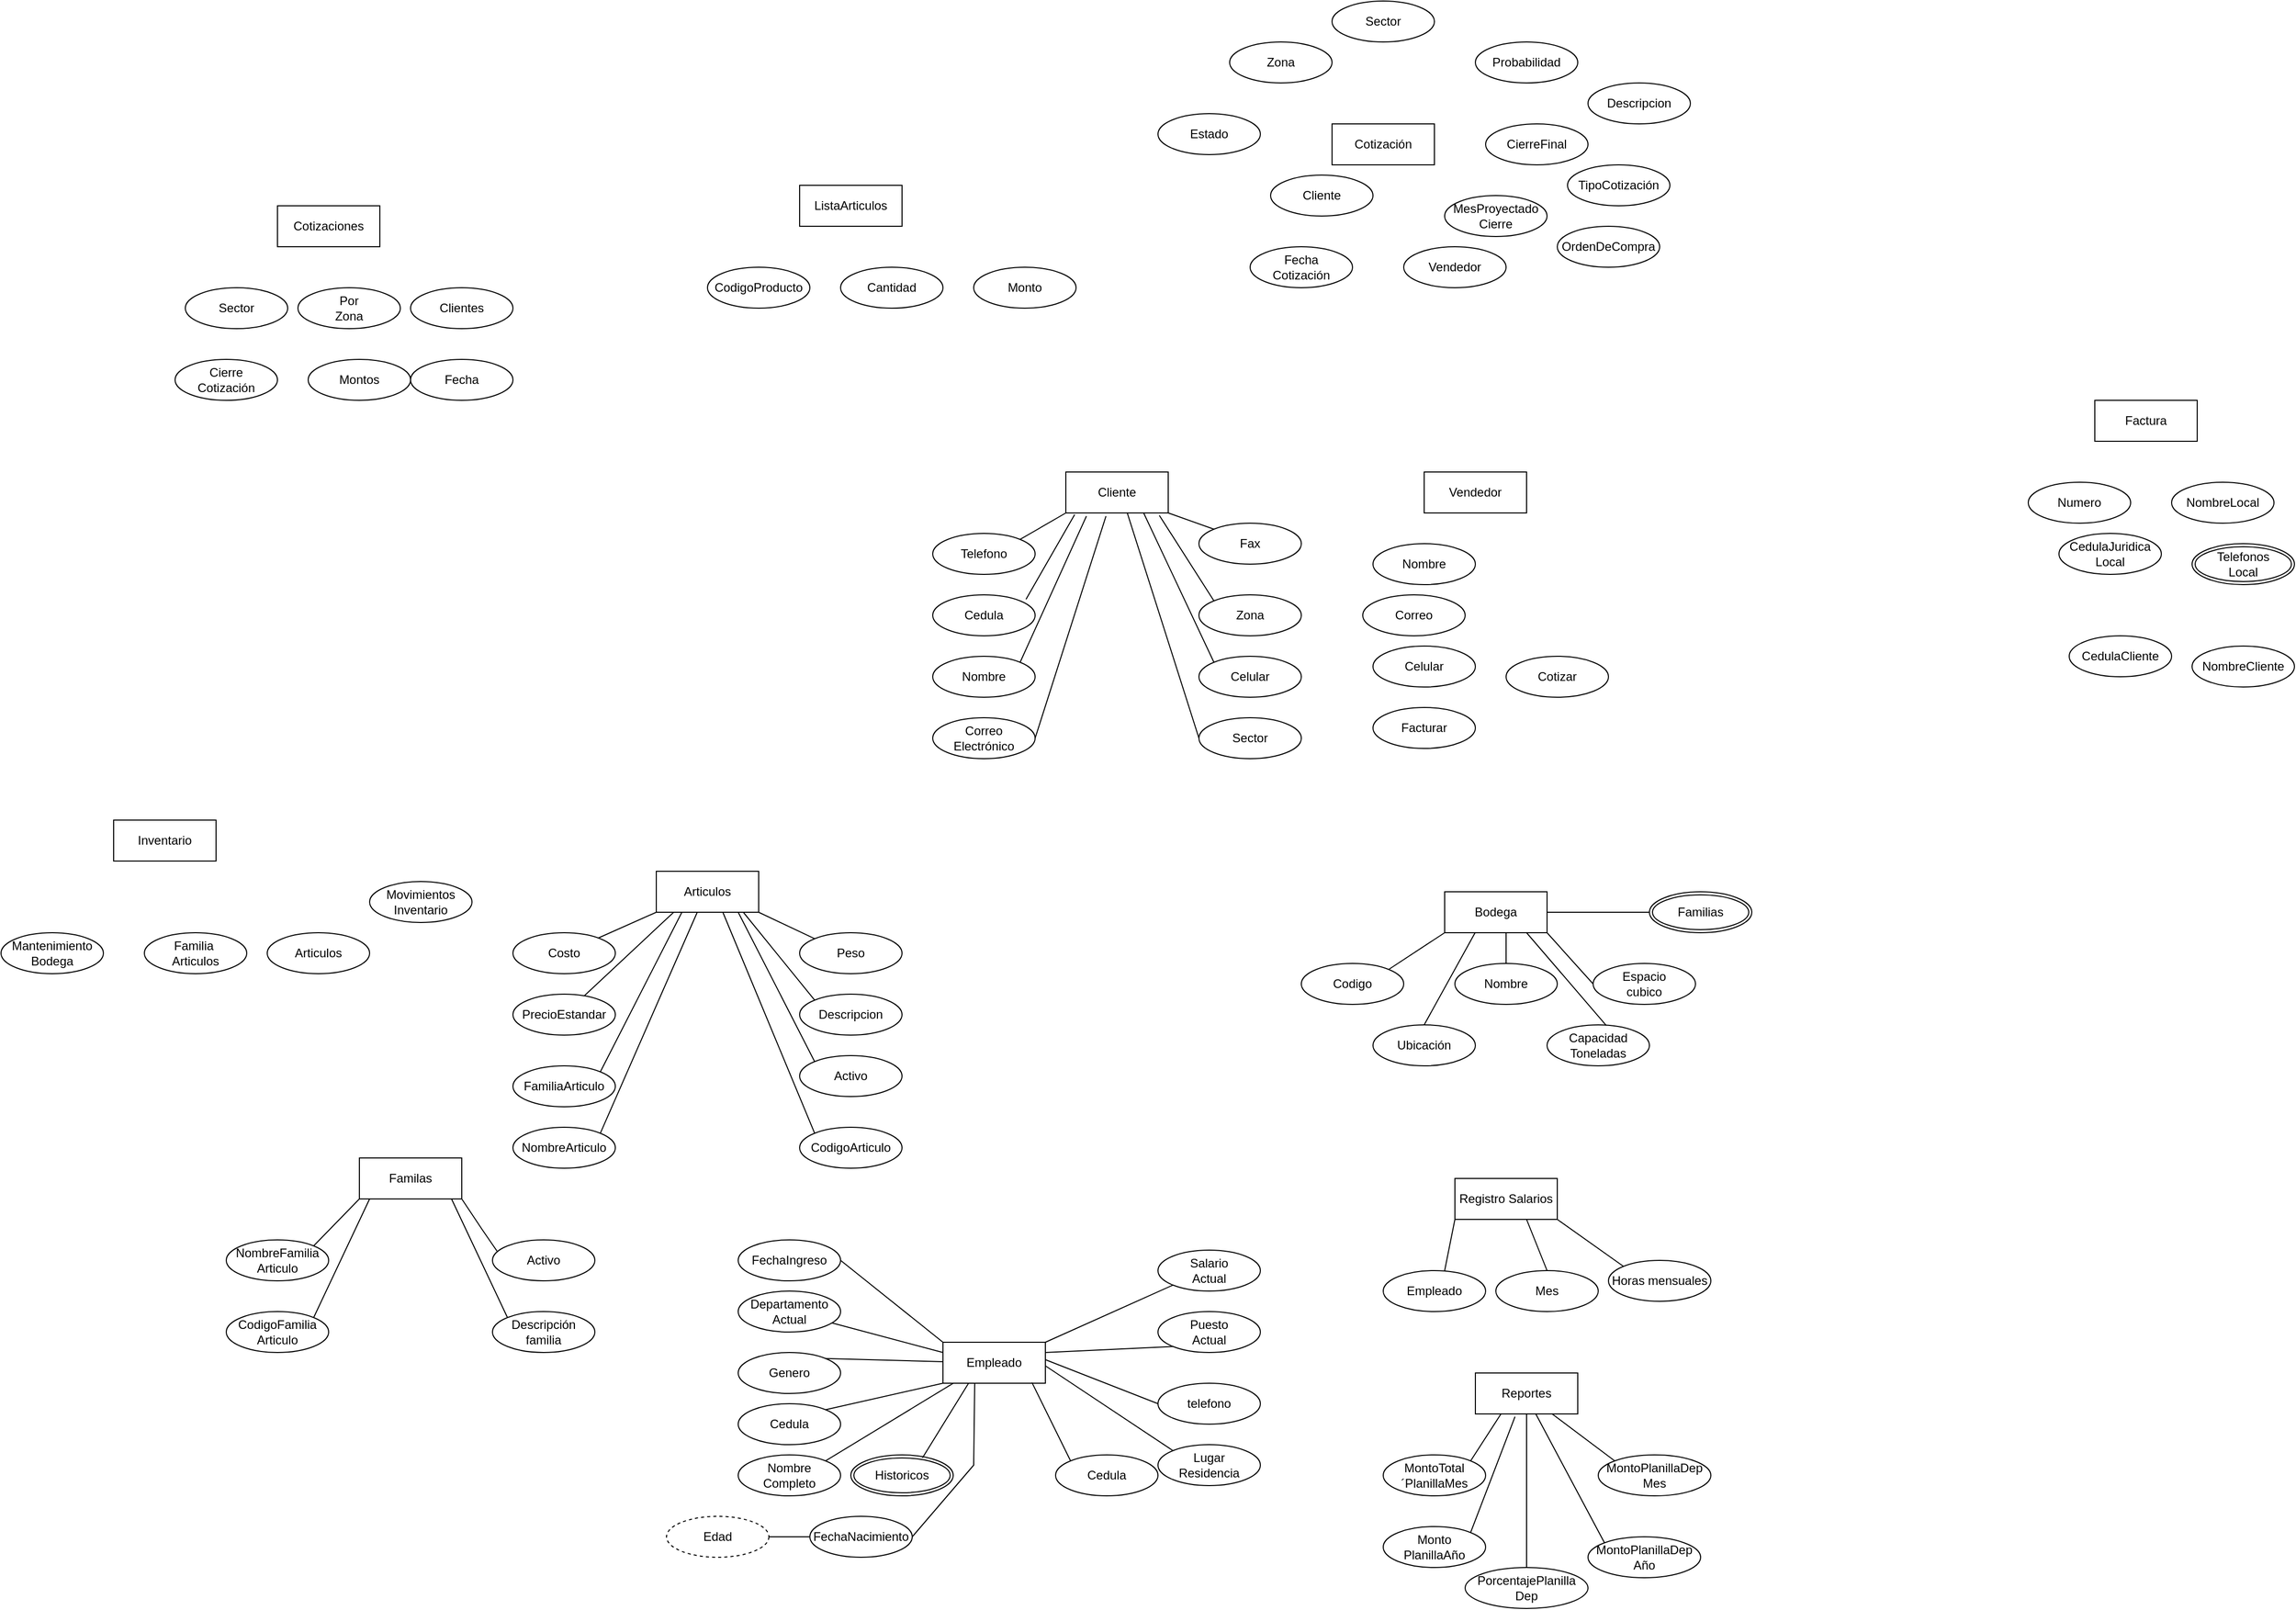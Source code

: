 <mxfile version="24.7.14">
  <diagram id="R2lEEEUBdFMjLlhIrx00" name="Page-1">
    <mxGraphModel dx="2571" dy="1479" grid="1" gridSize="10" guides="1" tooltips="1" connect="1" arrows="1" fold="1" page="1" pageScale="1" pageWidth="850" pageHeight="1100" math="0" shadow="0" extFonts="Permanent Marker^https://fonts.googleapis.com/css?family=Permanent+Marker">
      <root>
        <mxCell id="0" />
        <mxCell id="1" parent="0" />
        <mxCell id="kTR_7HhCARbB6sf2-aNd-1" value="Empleado" style="whiteSpace=wrap;html=1;align=center;" parent="1" vertex="1">
          <mxGeometry x="50" y="440" width="100" height="40" as="geometry" />
        </mxCell>
        <mxCell id="kTR_7HhCARbB6sf2-aNd-2" value="Cedula" style="ellipse;whiteSpace=wrap;html=1;align=center;" parent="1" vertex="1">
          <mxGeometry x="-150" y="500" width="100" height="40" as="geometry" />
        </mxCell>
        <mxCell id="kTR_7HhCARbB6sf2-aNd-3" value="Historicos" style="ellipse;shape=doubleEllipse;margin=3;whiteSpace=wrap;html=1;align=center;" parent="1" vertex="1">
          <mxGeometry x="-40" y="550" width="100" height="40" as="geometry" />
        </mxCell>
        <mxCell id="kTR_7HhCARbB6sf2-aNd-4" value="Nombre&lt;div&gt;Completo&lt;/div&gt;" style="ellipse;whiteSpace=wrap;html=1;align=center;" parent="1" vertex="1">
          <mxGeometry x="-150" y="550" width="100" height="40" as="geometry" />
        </mxCell>
        <mxCell id="kTR_7HhCARbB6sf2-aNd-5" value="Genero" style="ellipse;whiteSpace=wrap;html=1;align=center;" parent="1" vertex="1">
          <mxGeometry x="-150" y="450" width="100" height="40" as="geometry" />
        </mxCell>
        <mxCell id="kTR_7HhCARbB6sf2-aNd-6" value="FechaNacimiento" style="ellipse;whiteSpace=wrap;html=1;align=center;" parent="1" vertex="1">
          <mxGeometry x="-80" y="610" width="100" height="40" as="geometry" />
        </mxCell>
        <mxCell id="kTR_7HhCARbB6sf2-aNd-7" value="Cedula" style="ellipse;whiteSpace=wrap;html=1;align=center;" parent="1" vertex="1">
          <mxGeometry x="160" y="550" width="100" height="40" as="geometry" />
        </mxCell>
        <mxCell id="kTR_7HhCARbB6sf2-aNd-8" value="Edad" style="ellipse;whiteSpace=wrap;html=1;align=center;dashed=1;" parent="1" vertex="1">
          <mxGeometry x="-220" y="610" width="100" height="40" as="geometry" />
        </mxCell>
        <mxCell id="kTR_7HhCARbB6sf2-aNd-9" value="Lugar&lt;div&gt;Residencia&lt;/div&gt;" style="ellipse;whiteSpace=wrap;html=1;align=center;" parent="1" vertex="1">
          <mxGeometry x="260" y="540" width="100" height="40" as="geometry" />
        </mxCell>
        <mxCell id="kTR_7HhCARbB6sf2-aNd-10" value="telefono" style="ellipse;whiteSpace=wrap;html=1;align=center;" parent="1" vertex="1">
          <mxGeometry x="260" y="480" width="100" height="40" as="geometry" />
        </mxCell>
        <mxCell id="kTR_7HhCARbB6sf2-aNd-11" value="FechaIngreso" style="ellipse;whiteSpace=wrap;html=1;align=center;" parent="1" vertex="1">
          <mxGeometry x="-150" y="340" width="100" height="40" as="geometry" />
        </mxCell>
        <mxCell id="kTR_7HhCARbB6sf2-aNd-12" value="Salario&lt;div&gt;Actual&lt;/div&gt;" style="ellipse;whiteSpace=wrap;html=1;align=center;" parent="1" vertex="1">
          <mxGeometry x="260" y="350" width="100" height="40" as="geometry" />
        </mxCell>
        <mxCell id="kTR_7HhCARbB6sf2-aNd-13" value="&lt;div&gt;Puesto&lt;/div&gt;&lt;div&gt;Actual&lt;/div&gt;" style="ellipse;whiteSpace=wrap;html=1;align=center;" parent="1" vertex="1">
          <mxGeometry x="260" y="410" width="100" height="40" as="geometry" />
        </mxCell>
        <mxCell id="kTR_7HhCARbB6sf2-aNd-14" value="&lt;div&gt;Departamento&lt;/div&gt;&lt;div&gt;Actual&lt;/div&gt;" style="ellipse;whiteSpace=wrap;html=1;align=center;" parent="1" vertex="1">
          <mxGeometry x="-150" y="390" width="100" height="40" as="geometry" />
        </mxCell>
        <mxCell id="kTR_7HhCARbB6sf2-aNd-16" value="" style="endArrow=none;html=1;rounded=0;entryX=0;entryY=0;entryDx=0;entryDy=0;exitX=1;exitY=0.5;exitDx=0;exitDy=0;" parent="1" source="kTR_7HhCARbB6sf2-aNd-11" target="kTR_7HhCARbB6sf2-aNd-1" edge="1">
          <mxGeometry relative="1" as="geometry">
            <mxPoint x="-30" y="390" as="sourcePoint" />
            <mxPoint x="130" y="390" as="targetPoint" />
          </mxGeometry>
        </mxCell>
        <mxCell id="kTR_7HhCARbB6sf2-aNd-17" value="" style="endArrow=none;html=1;rounded=0;entryX=0;entryY=0;entryDx=0;entryDy=0;" parent="1" source="kTR_7HhCARbB6sf2-aNd-14" edge="1">
          <mxGeometry relative="1" as="geometry">
            <mxPoint x="-50" y="370" as="sourcePoint" />
            <mxPoint x="50" y="450" as="targetPoint" />
          </mxGeometry>
        </mxCell>
        <mxCell id="kTR_7HhCARbB6sf2-aNd-18" value="" style="endArrow=none;html=1;rounded=0;entryX=0;entryY=0;entryDx=0;entryDy=0;exitX=1;exitY=0;exitDx=0;exitDy=0;" parent="1" source="kTR_7HhCARbB6sf2-aNd-5" edge="1">
          <mxGeometry relative="1" as="geometry">
            <mxPoint x="-58" y="430" as="sourcePoint" />
            <mxPoint x="50" y="459" as="targetPoint" />
          </mxGeometry>
        </mxCell>
        <mxCell id="kTR_7HhCARbB6sf2-aNd-19" value="" style="endArrow=none;html=1;rounded=0;entryX=0;entryY=1;entryDx=0;entryDy=0;exitX=1;exitY=0;exitDx=0;exitDy=0;" parent="1" source="kTR_7HhCARbB6sf2-aNd-2" target="kTR_7HhCARbB6sf2-aNd-1" edge="1">
          <mxGeometry relative="1" as="geometry">
            <mxPoint x="-65" y="490" as="sourcePoint" />
            <mxPoint x="50" y="493" as="targetPoint" />
          </mxGeometry>
        </mxCell>
        <mxCell id="kTR_7HhCARbB6sf2-aNd-20" value="" style="endArrow=none;html=1;rounded=0;entryX=0.102;entryY=0.998;entryDx=0;entryDy=0;exitX=1;exitY=0;exitDx=0;exitDy=0;entryPerimeter=0;" parent="1" source="kTR_7HhCARbB6sf2-aNd-4" target="kTR_7HhCARbB6sf2-aNd-1" edge="1">
          <mxGeometry relative="1" as="geometry">
            <mxPoint x="-47.5" y="526" as="sourcePoint" />
            <mxPoint x="67.5" y="500" as="targetPoint" />
          </mxGeometry>
        </mxCell>
        <mxCell id="kTR_7HhCARbB6sf2-aNd-21" value="" style="endArrow=none;html=1;rounded=0;entryX=0.25;entryY=1;entryDx=0;entryDy=0;exitX=0.7;exitY=0.072;exitDx=0;exitDy=0;exitPerimeter=0;" parent="1" source="kTR_7HhCARbB6sf2-aNd-3" target="kTR_7HhCARbB6sf2-aNd-1" edge="1">
          <mxGeometry relative="1" as="geometry">
            <mxPoint x="80" y="566" as="sourcePoint" />
            <mxPoint x="205" y="490" as="targetPoint" />
          </mxGeometry>
        </mxCell>
        <mxCell id="kTR_7HhCARbB6sf2-aNd-22" value="" style="endArrow=none;html=1;rounded=0;entryX=0.869;entryY=0.983;entryDx=0;entryDy=0;exitX=0;exitY=0;exitDx=0;exitDy=0;entryPerimeter=0;" parent="1" source="kTR_7HhCARbB6sf2-aNd-7" target="kTR_7HhCARbB6sf2-aNd-1" edge="1">
          <mxGeometry relative="1" as="geometry">
            <mxPoint x="108" y="570" as="sourcePoint" />
            <mxPoint x="150" y="500" as="targetPoint" />
          </mxGeometry>
        </mxCell>
        <mxCell id="kTR_7HhCARbB6sf2-aNd-23" value="" style="endArrow=none;html=1;rounded=0;entryX=0.869;entryY=0.983;entryDx=0;entryDy=0;entryPerimeter=0;exitX=1;exitY=0.5;exitDx=0;exitDy=0;" parent="1" source="kTR_7HhCARbB6sf2-aNd-6" edge="1">
          <mxGeometry relative="1" as="geometry">
            <mxPoint x="60" y="630" as="sourcePoint" />
            <mxPoint x="81" y="480" as="targetPoint" />
            <Array as="points">
              <mxPoint x="80" y="560" />
            </Array>
          </mxGeometry>
        </mxCell>
        <mxCell id="kTR_7HhCARbB6sf2-aNd-25" value="" style="endArrow=none;html=1;rounded=0;entryX=0.869;entryY=0.983;entryDx=0;entryDy=0;exitX=0;exitY=0;exitDx=0;exitDy=0;entryPerimeter=0;" parent="1" source="kTR_7HhCARbB6sf2-aNd-9" edge="1">
          <mxGeometry relative="1" as="geometry">
            <mxPoint x="188" y="540" as="sourcePoint" />
            <mxPoint x="150" y="463" as="targetPoint" />
          </mxGeometry>
        </mxCell>
        <mxCell id="kTR_7HhCARbB6sf2-aNd-26" value="" style="endArrow=none;html=1;rounded=0;entryX=0.869;entryY=0.983;entryDx=0;entryDy=0;exitX=0;exitY=0.5;exitDx=0;exitDy=0;entryPerimeter=0;" parent="1" source="kTR_7HhCARbB6sf2-aNd-10" edge="1">
          <mxGeometry relative="1" as="geometry">
            <mxPoint x="275" y="540" as="sourcePoint" />
            <mxPoint x="150" y="457" as="targetPoint" />
          </mxGeometry>
        </mxCell>
        <mxCell id="kTR_7HhCARbB6sf2-aNd-27" value="" style="endArrow=none;html=1;rounded=0;entryX=0.869;entryY=0.983;entryDx=0;entryDy=0;exitX=0;exitY=1;exitDx=0;exitDy=0;entryPerimeter=0;" parent="1" source="kTR_7HhCARbB6sf2-aNd-13" edge="1">
          <mxGeometry relative="1" as="geometry">
            <mxPoint x="260" y="493" as="sourcePoint" />
            <mxPoint x="150" y="450" as="targetPoint" />
          </mxGeometry>
        </mxCell>
        <mxCell id="kTR_7HhCARbB6sf2-aNd-28" value="" style="endArrow=none;html=1;rounded=0;entryX=0.869;entryY=0.983;entryDx=0;entryDy=0;exitX=0;exitY=1;exitDx=0;exitDy=0;entryPerimeter=0;" parent="1" source="kTR_7HhCARbB6sf2-aNd-12" edge="1">
          <mxGeometry relative="1" as="geometry">
            <mxPoint x="275" y="434" as="sourcePoint" />
            <mxPoint x="150" y="440" as="targetPoint" />
          </mxGeometry>
        </mxCell>
        <mxCell id="kTR_7HhCARbB6sf2-aNd-29" value="" style="endArrow=none;html=1;rounded=0;exitX=1;exitY=0.5;exitDx=0;exitDy=0;entryX=0;entryY=0.5;entryDx=0;entryDy=0;" parent="1" source="kTR_7HhCARbB6sf2-aNd-8" target="kTR_7HhCARbB6sf2-aNd-6" edge="1">
          <mxGeometry relative="1" as="geometry">
            <mxPoint x="-116.25" y="629.71" as="sourcePoint" />
            <mxPoint x="-83.75" y="629.71" as="targetPoint" />
          </mxGeometry>
        </mxCell>
        <mxCell id="kTR_7HhCARbB6sf2-aNd-30" value="Registro Salarios" style="whiteSpace=wrap;html=1;align=center;" parent="1" vertex="1">
          <mxGeometry x="550" y="280" width="100" height="40" as="geometry" />
        </mxCell>
        <mxCell id="kTR_7HhCARbB6sf2-aNd-31" value="Mes" style="ellipse;whiteSpace=wrap;html=1;align=center;" parent="1" vertex="1">
          <mxGeometry x="590" y="370" width="100" height="40" as="geometry" />
        </mxCell>
        <mxCell id="kTR_7HhCARbB6sf2-aNd-32" value="Empleado" style="ellipse;whiteSpace=wrap;html=1;align=center;" parent="1" vertex="1">
          <mxGeometry x="480" y="370" width="100" height="40" as="geometry" />
        </mxCell>
        <mxCell id="kTR_7HhCARbB6sf2-aNd-33" value="Horas mensuales" style="ellipse;whiteSpace=wrap;html=1;align=center;" parent="1" vertex="1">
          <mxGeometry x="700" y="360" width="100" height="40" as="geometry" />
        </mxCell>
        <mxCell id="kTR_7HhCARbB6sf2-aNd-34" value="" style="endArrow=none;html=1;rounded=0;entryX=0.6;entryY=0;entryDx=0;entryDy=0;exitX=0;exitY=1;exitDx=0;exitDy=0;entryPerimeter=0;" parent="1" target="kTR_7HhCARbB6sf2-aNd-32" edge="1">
          <mxGeometry relative="1" as="geometry">
            <mxPoint x="550" y="320" as="sourcePoint" />
            <mxPoint x="425" y="376" as="targetPoint" />
          </mxGeometry>
        </mxCell>
        <mxCell id="kTR_7HhCARbB6sf2-aNd-35" value="" style="endArrow=none;html=1;rounded=0;entryX=0.5;entryY=0;entryDx=0;entryDy=0;exitX=0;exitY=1;exitDx=0;exitDy=0;" parent="1" target="kTR_7HhCARbB6sf2-aNd-31" edge="1">
          <mxGeometry relative="1" as="geometry">
            <mxPoint x="620" y="320" as="sourcePoint" />
            <mxPoint x="610" y="370" as="targetPoint" />
          </mxGeometry>
        </mxCell>
        <mxCell id="kTR_7HhCARbB6sf2-aNd-36" value="" style="endArrow=none;html=1;rounded=0;entryX=0;entryY=0;entryDx=0;entryDy=0;exitX=0;exitY=1;exitDx=0;exitDy=0;" parent="1" target="kTR_7HhCARbB6sf2-aNd-33" edge="1">
          <mxGeometry relative="1" as="geometry">
            <mxPoint x="650" y="320" as="sourcePoint" />
            <mxPoint x="680" y="380" as="targetPoint" />
          </mxGeometry>
        </mxCell>
        <mxCell id="kTR_7HhCARbB6sf2-aNd-37" value="Reportes" style="whiteSpace=wrap;html=1;align=center;" parent="1" vertex="1">
          <mxGeometry x="570" y="470" width="100" height="40" as="geometry" />
        </mxCell>
        <mxCell id="kTR_7HhCARbB6sf2-aNd-39" value="MontoTotal&lt;div&gt;´PlanillaMes&lt;/div&gt;" style="ellipse;whiteSpace=wrap;html=1;align=center;" parent="1" vertex="1">
          <mxGeometry x="480" y="550" width="100" height="40" as="geometry" />
        </mxCell>
        <mxCell id="kTR_7HhCARbB6sf2-aNd-40" value="Monto&lt;div&gt;PlanillaAño&lt;/div&gt;" style="ellipse;whiteSpace=wrap;html=1;align=center;" parent="1" vertex="1">
          <mxGeometry x="480" y="620" width="100" height="40" as="geometry" />
        </mxCell>
        <mxCell id="kTR_7HhCARbB6sf2-aNd-41" value="MontoPlanillaDep&lt;div&gt;Mes&lt;/div&gt;" style="ellipse;whiteSpace=wrap;html=1;align=center;" parent="1" vertex="1">
          <mxGeometry x="690" y="550" width="110" height="40" as="geometry" />
        </mxCell>
        <mxCell id="kTR_7HhCARbB6sf2-aNd-42" value="MontoPlanillaDep&lt;div&gt;Año&lt;/div&gt;" style="ellipse;whiteSpace=wrap;html=1;align=center;" parent="1" vertex="1">
          <mxGeometry x="680" y="630" width="110" height="40" as="geometry" />
        </mxCell>
        <mxCell id="kTR_7HhCARbB6sf2-aNd-43" value="PorcentajePlanilla&lt;div&gt;Dep&lt;/div&gt;" style="ellipse;whiteSpace=wrap;html=1;align=center;" parent="1" vertex="1">
          <mxGeometry x="560" y="660" width="120" height="40" as="geometry" />
        </mxCell>
        <mxCell id="kTR_7HhCARbB6sf2-aNd-44" value="" style="endArrow=none;html=1;rounded=0;entryX=0.5;entryY=1;entryDx=0;entryDy=0;exitX=0.5;exitY=0;exitDx=0;exitDy=0;" parent="1" source="kTR_7HhCARbB6sf2-aNd-43" target="kTR_7HhCARbB6sf2-aNd-37" edge="1">
          <mxGeometry relative="1" as="geometry">
            <mxPoint x="624.9" y="660" as="sourcePoint" />
            <mxPoint x="615.1" y="513.6" as="targetPoint" />
          </mxGeometry>
        </mxCell>
        <mxCell id="kTR_7HhCARbB6sf2-aNd-45" value="" style="endArrow=none;html=1;rounded=0;entryX=0.75;entryY=1;entryDx=0;entryDy=0;exitX=0;exitY=0;exitDx=0;exitDy=0;" parent="1" source="kTR_7HhCARbB6sf2-aNd-41" target="kTR_7HhCARbB6sf2-aNd-37" edge="1">
          <mxGeometry relative="1" as="geometry">
            <mxPoint x="630" y="670" as="sourcePoint" />
            <mxPoint x="630" y="520" as="targetPoint" />
          </mxGeometry>
        </mxCell>
        <mxCell id="kTR_7HhCARbB6sf2-aNd-46" value="" style="endArrow=none;html=1;rounded=0;entryX=0.75;entryY=1;entryDx=0;entryDy=0;exitX=0;exitY=0;exitDx=0;exitDy=0;" parent="1" source="kTR_7HhCARbB6sf2-aNd-42" edge="1">
          <mxGeometry relative="1" as="geometry">
            <mxPoint x="690" y="556" as="sourcePoint" />
            <mxPoint x="629" y="510" as="targetPoint" />
          </mxGeometry>
        </mxCell>
        <mxCell id="kTR_7HhCARbB6sf2-aNd-47" value="" style="endArrow=none;html=1;rounded=0;entryX=0.25;entryY=1;entryDx=0;entryDy=0;exitX=1;exitY=0;exitDx=0;exitDy=0;" parent="1" source="kTR_7HhCARbB6sf2-aNd-39" target="kTR_7HhCARbB6sf2-aNd-37" edge="1">
          <mxGeometry relative="1" as="geometry">
            <mxPoint x="611" y="566" as="sourcePoint" />
            <mxPoint x="550" y="520" as="targetPoint" />
          </mxGeometry>
        </mxCell>
        <mxCell id="kTR_7HhCARbB6sf2-aNd-48" value="" style="endArrow=none;html=1;rounded=0;entryX=0.387;entryY=1.067;entryDx=0;entryDy=0;entryPerimeter=0;exitX=1;exitY=0;exitDx=0;exitDy=0;" parent="1" source="kTR_7HhCARbB6sf2-aNd-40" target="kTR_7HhCARbB6sf2-aNd-37" edge="1">
          <mxGeometry relative="1" as="geometry">
            <mxPoint x="590" y="610" as="sourcePoint" />
            <mxPoint x="583" y="534" as="targetPoint" />
          </mxGeometry>
        </mxCell>
        <mxCell id="kTR_7HhCARbB6sf2-aNd-49" value="Familas" style="whiteSpace=wrap;html=1;align=center;" parent="1" vertex="1">
          <mxGeometry x="-520" y="260" width="100" height="40" as="geometry" />
        </mxCell>
        <mxCell id="kTR_7HhCARbB6sf2-aNd-50" value="NombreFamilia&lt;div&gt;Articulo&lt;/div&gt;" style="ellipse;whiteSpace=wrap;html=1;align=center;" parent="1" vertex="1">
          <mxGeometry x="-650" y="340" width="100" height="40" as="geometry" />
        </mxCell>
        <mxCell id="kTR_7HhCARbB6sf2-aNd-51" value="CodigoFamilia&lt;div&gt;Articulo&lt;/div&gt;" style="ellipse;whiteSpace=wrap;html=1;align=center;" parent="1" vertex="1">
          <mxGeometry x="-650" y="410" width="100" height="40" as="geometry" />
        </mxCell>
        <mxCell id="kTR_7HhCARbB6sf2-aNd-52" value="Activo" style="ellipse;whiteSpace=wrap;html=1;align=center;" parent="1" vertex="1">
          <mxGeometry x="-390" y="340" width="100" height="40" as="geometry" />
        </mxCell>
        <mxCell id="kTR_7HhCARbB6sf2-aNd-53" value="Descripción familia" style="ellipse;whiteSpace=wrap;html=1;align=center;" parent="1" vertex="1">
          <mxGeometry x="-390" y="410" width="100" height="40" as="geometry" />
        </mxCell>
        <mxCell id="kTR_7HhCARbB6sf2-aNd-54" value="" style="endArrow=none;html=1;rounded=0;entryX=0;entryY=1;entryDx=0;entryDy=0;exitX=1;exitY=0;exitDx=0;exitDy=0;" parent="1" source="kTR_7HhCARbB6sf2-aNd-50" target="kTR_7HhCARbB6sf2-aNd-49" edge="1">
          <mxGeometry relative="1" as="geometry">
            <mxPoint x="-540" y="330" as="sourcePoint" />
            <mxPoint x="-440" y="410" as="targetPoint" />
          </mxGeometry>
        </mxCell>
        <mxCell id="kTR_7HhCARbB6sf2-aNd-55" value="" style="endArrow=none;html=1;rounded=0;entryX=1;entryY=1;entryDx=0;entryDy=0;exitX=0.048;exitY=0.288;exitDx=0;exitDy=0;exitPerimeter=0;" parent="1" source="kTR_7HhCARbB6sf2-aNd-52" target="kTR_7HhCARbB6sf2-aNd-49" edge="1">
          <mxGeometry relative="1" as="geometry">
            <mxPoint x="-450" y="360" as="sourcePoint" />
            <mxPoint x="-405" y="314" as="targetPoint" />
            <Array as="points">
              <mxPoint x="-400" y="330" />
            </Array>
          </mxGeometry>
        </mxCell>
        <mxCell id="kTR_7HhCARbB6sf2-aNd-56" value="" style="endArrow=none;html=1;rounded=0;entryX=1;entryY=1;entryDx=0;entryDy=0;exitX=1;exitY=0;exitDx=0;exitDy=0;" parent="1" source="kTR_7HhCARbB6sf2-aNd-51" edge="1">
          <mxGeometry relative="1" as="geometry">
            <mxPoint x="-475" y="352" as="sourcePoint" />
            <mxPoint x="-510" y="300" as="targetPoint" />
          </mxGeometry>
        </mxCell>
        <mxCell id="kTR_7HhCARbB6sf2-aNd-57" value="" style="endArrow=none;html=1;rounded=0;exitX=0;exitY=0;exitDx=0;exitDy=0;" parent="1" source="kTR_7HhCARbB6sf2-aNd-53" edge="1">
          <mxGeometry relative="1" as="geometry">
            <mxPoint x="-497.5" y="440" as="sourcePoint" />
            <mxPoint x="-430" y="300" as="targetPoint" />
          </mxGeometry>
        </mxCell>
        <mxCell id="kTR_7HhCARbB6sf2-aNd-58" value="Articulos" style="whiteSpace=wrap;html=1;align=center;" parent="1" vertex="1">
          <mxGeometry x="-230" y="-20" width="100" height="40" as="geometry" />
        </mxCell>
        <mxCell id="kTR_7HhCARbB6sf2-aNd-59" value="NombreArticulo" style="ellipse;whiteSpace=wrap;html=1;align=center;" parent="1" vertex="1">
          <mxGeometry x="-370" y="230" width="100" height="40" as="geometry" />
        </mxCell>
        <mxCell id="kTR_7HhCARbB6sf2-aNd-60" value="CodigoArticulo" style="ellipse;whiteSpace=wrap;html=1;align=center;" parent="1" vertex="1">
          <mxGeometry x="-90" y="230" width="100" height="40" as="geometry" />
        </mxCell>
        <mxCell id="kTR_7HhCARbB6sf2-aNd-61" value="Activo" style="ellipse;whiteSpace=wrap;html=1;align=center;" parent="1" vertex="1">
          <mxGeometry x="-90" y="160" width="100" height="40" as="geometry" />
        </mxCell>
        <mxCell id="kTR_7HhCARbB6sf2-aNd-62" value="Descripcion" style="ellipse;whiteSpace=wrap;html=1;align=center;" parent="1" vertex="1">
          <mxGeometry x="-90" y="100" width="100" height="40" as="geometry" />
        </mxCell>
        <mxCell id="kTR_7HhCARbB6sf2-aNd-63" value="FamiliaArticulo" style="ellipse;whiteSpace=wrap;html=1;align=center;" parent="1" vertex="1">
          <mxGeometry x="-370" y="170" width="100" height="40" as="geometry" />
        </mxCell>
        <mxCell id="kTR_7HhCARbB6sf2-aNd-64" value="Peso" style="ellipse;whiteSpace=wrap;html=1;align=center;" parent="1" vertex="1">
          <mxGeometry x="-90" y="40" width="100" height="40" as="geometry" />
        </mxCell>
        <mxCell id="kTR_7HhCARbB6sf2-aNd-65" value="Costo" style="ellipse;whiteSpace=wrap;html=1;align=center;" parent="1" vertex="1">
          <mxGeometry x="-370" y="40" width="100" height="40" as="geometry" />
        </mxCell>
        <mxCell id="kTR_7HhCARbB6sf2-aNd-66" value="PrecioEstandar" style="ellipse;whiteSpace=wrap;html=1;align=center;" parent="1" vertex="1">
          <mxGeometry x="-370" y="100" width="100" height="40" as="geometry" />
        </mxCell>
        <mxCell id="kTR_7HhCARbB6sf2-aNd-69" value="" style="endArrow=none;html=1;rounded=0;entryX=1;entryY=1;entryDx=0;entryDy=0;" parent="1" source="kTR_7HhCARbB6sf2-aNd-65" edge="1">
          <mxGeometry relative="1" as="geometry">
            <mxPoint x="-285" y="136" as="sourcePoint" />
            <mxPoint x="-230" y="20" as="targetPoint" />
          </mxGeometry>
        </mxCell>
        <mxCell id="kTR_7HhCARbB6sf2-aNd-70" value="" style="endArrow=none;html=1;rounded=0;entryX=0;entryY=0;entryDx=0;entryDy=0;exitX=1;exitY=1;exitDx=0;exitDy=0;" parent="1" source="kTR_7HhCARbB6sf2-aNd-58" target="kTR_7HhCARbB6sf2-aNd-64" edge="1">
          <mxGeometry relative="1" as="geometry">
            <mxPoint x="-137" y="55" as="sourcePoint" />
            <mxPoint x="-80" y="30" as="targetPoint" />
          </mxGeometry>
        </mxCell>
        <mxCell id="kTR_7HhCARbB6sf2-aNd-71" value="" style="endArrow=none;html=1;rounded=0;entryX=1;entryY=1;entryDx=0;entryDy=0;" parent="1" source="kTR_7HhCARbB6sf2-aNd-66" edge="1">
          <mxGeometry relative="1" as="geometry">
            <mxPoint x="-270" y="45" as="sourcePoint" />
            <mxPoint x="-213" y="20" as="targetPoint" />
          </mxGeometry>
        </mxCell>
        <mxCell id="kTR_7HhCARbB6sf2-aNd-72" value="" style="endArrow=none;html=1;rounded=0;entryX=0;entryY=0;entryDx=0;entryDy=0;exitX=1;exitY=1;exitDx=0;exitDy=0;" parent="1" target="kTR_7HhCARbB6sf2-aNd-62" edge="1">
          <mxGeometry relative="1" as="geometry">
            <mxPoint x="-145" y="20" as="sourcePoint" />
            <mxPoint x="-90" y="46" as="targetPoint" />
          </mxGeometry>
        </mxCell>
        <mxCell id="kTR_7HhCARbB6sf2-aNd-73" value="" style="endArrow=none;html=1;rounded=0;entryX=0.25;entryY=1;entryDx=0;entryDy=0;exitX=1;exitY=0;exitDx=0;exitDy=0;" parent="1" source="kTR_7HhCARbB6sf2-aNd-63" target="kTR_7HhCARbB6sf2-aNd-58" edge="1">
          <mxGeometry relative="1" as="geometry">
            <mxPoint x="-290" y="112" as="sourcePoint" />
            <mxPoint x="-203" y="30" as="targetPoint" />
          </mxGeometry>
        </mxCell>
        <mxCell id="kTR_7HhCARbB6sf2-aNd-74" value="" style="endArrow=none;html=1;rounded=0;entryX=0.25;entryY=1;entryDx=0;entryDy=0;exitX=0;exitY=0;exitDx=0;exitDy=0;" parent="1" source="kTR_7HhCARbB6sf2-aNd-61" edge="1">
          <mxGeometry relative="1" as="geometry">
            <mxPoint x="-230" y="176" as="sourcePoint" />
            <mxPoint x="-150" y="20" as="targetPoint" />
          </mxGeometry>
        </mxCell>
        <mxCell id="kTR_7HhCARbB6sf2-aNd-75" value="" style="endArrow=none;html=1;rounded=0;entryX=0.25;entryY=1;entryDx=0;entryDy=0;exitX=1;exitY=0;exitDx=0;exitDy=0;" parent="1" source="kTR_7HhCARbB6sf2-aNd-59" edge="1">
          <mxGeometry relative="1" as="geometry">
            <mxPoint x="-270" y="176" as="sourcePoint" />
            <mxPoint x="-190" y="20" as="targetPoint" />
            <Array as="points" />
          </mxGeometry>
        </mxCell>
        <mxCell id="kTR_7HhCARbB6sf2-aNd-76" value="" style="endArrow=none;html=1;rounded=0;entryX=0.25;entryY=1;entryDx=0;entryDy=0;exitX=0;exitY=0;exitDx=0;exitDy=0;" parent="1" source="kTR_7HhCARbB6sf2-aNd-60" edge="1">
          <mxGeometry relative="1" as="geometry">
            <mxPoint x="-260" y="236" as="sourcePoint" />
            <mxPoint x="-165" y="20" as="targetPoint" />
            <Array as="points" />
          </mxGeometry>
        </mxCell>
        <mxCell id="0hqF8xnQqfK9WC91nhkx-1" value="Bodega" style="whiteSpace=wrap;html=1;align=center;" vertex="1" parent="1">
          <mxGeometry x="540" width="100" height="40" as="geometry" />
        </mxCell>
        <mxCell id="0hqF8xnQqfK9WC91nhkx-2" value="Codigo" style="ellipse;whiteSpace=wrap;html=1;align=center;" vertex="1" parent="1">
          <mxGeometry x="400" y="70" width="100" height="40" as="geometry" />
        </mxCell>
        <mxCell id="0hqF8xnQqfK9WC91nhkx-3" value="Nombre" style="ellipse;whiteSpace=wrap;html=1;align=center;" vertex="1" parent="1">
          <mxGeometry x="550" y="70" width="100" height="40" as="geometry" />
        </mxCell>
        <mxCell id="0hqF8xnQqfK9WC91nhkx-4" value="Ubicación" style="ellipse;whiteSpace=wrap;html=1;align=center;" vertex="1" parent="1">
          <mxGeometry x="470" y="130" width="100" height="40" as="geometry" />
        </mxCell>
        <mxCell id="0hqF8xnQqfK9WC91nhkx-5" value="Capacidad&lt;div&gt;Toneladas&lt;/div&gt;" style="ellipse;whiteSpace=wrap;html=1;align=center;" vertex="1" parent="1">
          <mxGeometry x="640" y="130" width="100" height="40" as="geometry" />
        </mxCell>
        <mxCell id="0hqF8xnQqfK9WC91nhkx-6" value="Espacio&lt;div&gt;cubico&lt;/div&gt;" style="ellipse;whiteSpace=wrap;html=1;align=center;" vertex="1" parent="1">
          <mxGeometry x="685" y="70" width="100" height="40" as="geometry" />
        </mxCell>
        <mxCell id="0hqF8xnQqfK9WC91nhkx-7" value="" style="endArrow=none;html=1;rounded=0;entryX=0;entryY=0.5;entryDx=0;entryDy=0;exitX=1;exitY=1;exitDx=0;exitDy=0;" edge="1" parent="1" source="0hqF8xnQqfK9WC91nhkx-1" target="0hqF8xnQqfK9WC91nhkx-6">
          <mxGeometry relative="1" as="geometry">
            <mxPoint x="635" y="40" as="sourcePoint" />
            <mxPoint x="700" y="86" as="targetPoint" />
          </mxGeometry>
        </mxCell>
        <mxCell id="0hqF8xnQqfK9WC91nhkx-8" value="" style="endArrow=none;html=1;rounded=0;entryX=0.578;entryY=0.013;entryDx=0;entryDy=0;exitX=1;exitY=1;exitDx=0;exitDy=0;entryPerimeter=0;" edge="1" parent="1" target="0hqF8xnQqfK9WC91nhkx-5">
          <mxGeometry relative="1" as="geometry">
            <mxPoint x="620" y="40" as="sourcePoint" />
            <mxPoint x="680" y="86" as="targetPoint" />
          </mxGeometry>
        </mxCell>
        <mxCell id="0hqF8xnQqfK9WC91nhkx-9" value="" style="endArrow=none;html=1;rounded=0;entryX=1;entryY=0;entryDx=0;entryDy=0;exitX=0;exitY=1;exitDx=0;exitDy=0;" edge="1" parent="1" source="0hqF8xnQqfK9WC91nhkx-1" target="0hqF8xnQqfK9WC91nhkx-2">
          <mxGeometry relative="1" as="geometry">
            <mxPoint x="522.5" y="44" as="sourcePoint" />
            <mxPoint x="537.5" y="80" as="targetPoint" />
          </mxGeometry>
        </mxCell>
        <mxCell id="0hqF8xnQqfK9WC91nhkx-10" value="" style="endArrow=none;html=1;rounded=0;entryX=0.5;entryY=0;entryDx=0;entryDy=0;exitX=1;exitY=1;exitDx=0;exitDy=0;" edge="1" parent="1" target="0hqF8xnQqfK9WC91nhkx-3">
          <mxGeometry relative="1" as="geometry">
            <mxPoint x="600" y="40" as="sourcePoint" />
            <mxPoint x="615" y="76" as="targetPoint" />
          </mxGeometry>
        </mxCell>
        <mxCell id="0hqF8xnQqfK9WC91nhkx-11" value="" style="endArrow=none;html=1;rounded=0;entryX=0.5;entryY=0;entryDx=0;entryDy=0;exitX=1;exitY=1;exitDx=0;exitDy=0;" edge="1" parent="1" target="0hqF8xnQqfK9WC91nhkx-4">
          <mxGeometry relative="1" as="geometry">
            <mxPoint x="569.72" y="40" as="sourcePoint" />
            <mxPoint x="569.72" y="70" as="targetPoint" />
          </mxGeometry>
        </mxCell>
        <mxCell id="0hqF8xnQqfK9WC91nhkx-12" value="Inventario" style="whiteSpace=wrap;html=1;align=center;" vertex="1" parent="1">
          <mxGeometry x="-760" y="-70" width="100" height="40" as="geometry" />
        </mxCell>
        <mxCell id="0hqF8xnQqfK9WC91nhkx-13" value="Mantenimiento&lt;div&gt;Bodega&lt;/div&gt;" style="ellipse;whiteSpace=wrap;html=1;align=center;" vertex="1" parent="1">
          <mxGeometry x="-870" y="40" width="100" height="40" as="geometry" />
        </mxCell>
        <mxCell id="0hqF8xnQqfK9WC91nhkx-14" value="Familia&amp;nbsp;&lt;div&gt;Articulos&lt;/div&gt;" style="ellipse;whiteSpace=wrap;html=1;align=center;" vertex="1" parent="1">
          <mxGeometry x="-730" y="40" width="100" height="40" as="geometry" />
        </mxCell>
        <mxCell id="0hqF8xnQqfK9WC91nhkx-15" value="Articulos" style="ellipse;whiteSpace=wrap;html=1;align=center;" vertex="1" parent="1">
          <mxGeometry x="-610" y="40" width="100" height="40" as="geometry" />
        </mxCell>
        <mxCell id="0hqF8xnQqfK9WC91nhkx-16" value="Movimientos&lt;div&gt;Inventario&lt;/div&gt;" style="ellipse;whiteSpace=wrap;html=1;align=center;" vertex="1" parent="1">
          <mxGeometry x="-510" y="-10" width="100" height="40" as="geometry" />
        </mxCell>
        <mxCell id="0hqF8xnQqfK9WC91nhkx-18" value="Familias" style="ellipse;shape=doubleEllipse;margin=3;whiteSpace=wrap;html=1;align=center;" vertex="1" parent="1">
          <mxGeometry x="740" width="100" height="40" as="geometry" />
        </mxCell>
        <mxCell id="0hqF8xnQqfK9WC91nhkx-20" value="" style="endArrow=none;html=1;rounded=0;entryX=0;entryY=0.5;entryDx=0;entryDy=0;exitX=1;exitY=1;exitDx=0;exitDy=0;" edge="1" parent="1" target="0hqF8xnQqfK9WC91nhkx-18">
          <mxGeometry relative="1" as="geometry">
            <mxPoint x="640" y="20" as="sourcePoint" />
            <mxPoint x="685" y="70" as="targetPoint" />
          </mxGeometry>
        </mxCell>
        <mxCell id="0hqF8xnQqfK9WC91nhkx-22" value="Cliente" style="whiteSpace=wrap;html=1;align=center;" vertex="1" parent="1">
          <mxGeometry x="170" y="-410" width="100" height="40" as="geometry" />
        </mxCell>
        <mxCell id="0hqF8xnQqfK9WC91nhkx-23" value="Cedula" style="ellipse;whiteSpace=wrap;html=1;align=center;" vertex="1" parent="1">
          <mxGeometry x="40" y="-290" width="100" height="40" as="geometry" />
        </mxCell>
        <mxCell id="0hqF8xnQqfK9WC91nhkx-24" value="Nombre" style="ellipse;whiteSpace=wrap;html=1;align=center;" vertex="1" parent="1">
          <mxGeometry x="40" y="-230" width="100" height="40" as="geometry" />
        </mxCell>
        <mxCell id="0hqF8xnQqfK9WC91nhkx-25" value="Correo&lt;div&gt;Electrónico&lt;/div&gt;" style="ellipse;whiteSpace=wrap;html=1;align=center;" vertex="1" parent="1">
          <mxGeometry x="40" y="-170" width="100" height="40" as="geometry" />
        </mxCell>
        <mxCell id="0hqF8xnQqfK9WC91nhkx-26" value="Telefono" style="ellipse;whiteSpace=wrap;html=1;align=center;" vertex="1" parent="1">
          <mxGeometry x="40" y="-350" width="100" height="40" as="geometry" />
        </mxCell>
        <mxCell id="0hqF8xnQqfK9WC91nhkx-27" value="Celular" style="ellipse;whiteSpace=wrap;html=1;align=center;" vertex="1" parent="1">
          <mxGeometry x="300" y="-230" width="100" height="40" as="geometry" />
        </mxCell>
        <mxCell id="0hqF8xnQqfK9WC91nhkx-28" value="Fax" style="ellipse;whiteSpace=wrap;html=1;align=center;" vertex="1" parent="1">
          <mxGeometry x="300" y="-360" width="100" height="40" as="geometry" />
        </mxCell>
        <mxCell id="0hqF8xnQqfK9WC91nhkx-29" value="Zona" style="ellipse;whiteSpace=wrap;html=1;align=center;" vertex="1" parent="1">
          <mxGeometry x="300" y="-290" width="100" height="40" as="geometry" />
        </mxCell>
        <mxCell id="0hqF8xnQqfK9WC91nhkx-30" value="Sector" style="ellipse;whiteSpace=wrap;html=1;align=center;" vertex="1" parent="1">
          <mxGeometry x="300" y="-170" width="100" height="40" as="geometry" />
        </mxCell>
        <mxCell id="0hqF8xnQqfK9WC91nhkx-32" value="" style="endArrow=none;html=1;rounded=0;entryX=1;entryY=0;entryDx=0;entryDy=0;exitX=0;exitY=1;exitDx=0;exitDy=0;" edge="1" parent="1" source="0hqF8xnQqfK9WC91nhkx-22" target="0hqF8xnQqfK9WC91nhkx-26">
          <mxGeometry relative="1" as="geometry">
            <mxPoint x="192.5" y="-300" as="sourcePoint" />
            <mxPoint x="247.5" y="-274" as="targetPoint" />
          </mxGeometry>
        </mxCell>
        <mxCell id="0hqF8xnQqfK9WC91nhkx-33" value="" style="endArrow=none;html=1;rounded=0;entryX=0;entryY=0;entryDx=0;entryDy=0;exitX=0;exitY=1;exitDx=0;exitDy=0;" edge="1" parent="1" target="0hqF8xnQqfK9WC91nhkx-28">
          <mxGeometry relative="1" as="geometry">
            <mxPoint x="270" y="-370" as="sourcePoint" />
            <mxPoint x="225" y="-344" as="targetPoint" />
          </mxGeometry>
        </mxCell>
        <mxCell id="0hqF8xnQqfK9WC91nhkx-34" value="" style="endArrow=none;html=1;rounded=0;entryX=0.911;entryY=0.109;entryDx=0;entryDy=0;exitX=0.086;exitY=1.04;exitDx=0;exitDy=0;exitPerimeter=0;entryPerimeter=0;" edge="1" parent="1" source="0hqF8xnQqfK9WC91nhkx-22" target="0hqF8xnQqfK9WC91nhkx-23">
          <mxGeometry relative="1" as="geometry">
            <mxPoint x="190" y="-350" as="sourcePoint" />
            <mxPoint x="145" y="-324" as="targetPoint" />
          </mxGeometry>
        </mxCell>
        <mxCell id="0hqF8xnQqfK9WC91nhkx-35" value="" style="endArrow=none;html=1;rounded=0;entryX=1;entryY=0;entryDx=0;entryDy=0;exitX=0.201;exitY=1.078;exitDx=0;exitDy=0;exitPerimeter=0;" edge="1" parent="1" source="0hqF8xnQqfK9WC91nhkx-22" target="0hqF8xnQqfK9WC91nhkx-24">
          <mxGeometry relative="1" as="geometry">
            <mxPoint x="200" y="-340" as="sourcePoint" />
            <mxPoint x="155" y="-314" as="targetPoint" />
          </mxGeometry>
        </mxCell>
        <mxCell id="0hqF8xnQqfK9WC91nhkx-36" value="" style="endArrow=none;html=1;rounded=0;entryX=1;entryY=0.5;entryDx=0;entryDy=0;exitX=0.392;exitY=1.078;exitDx=0;exitDy=0;exitPerimeter=0;" edge="1" parent="1" source="0hqF8xnQqfK9WC91nhkx-22" target="0hqF8xnQqfK9WC91nhkx-25">
          <mxGeometry relative="1" as="geometry">
            <mxPoint x="210" y="-330" as="sourcePoint" />
            <mxPoint x="165" y="-304" as="targetPoint" />
          </mxGeometry>
        </mxCell>
        <mxCell id="0hqF8xnQqfK9WC91nhkx-37" value="" style="endArrow=none;html=1;rounded=0;entryX=0;entryY=0;entryDx=0;entryDy=0;exitX=0.913;exitY=1.059;exitDx=0;exitDy=0;exitPerimeter=0;" edge="1" parent="1" source="0hqF8xnQqfK9WC91nhkx-22" target="0hqF8xnQqfK9WC91nhkx-29">
          <mxGeometry relative="1" as="geometry">
            <mxPoint x="220" y="-320" as="sourcePoint" />
            <mxPoint x="175" y="-294" as="targetPoint" />
          </mxGeometry>
        </mxCell>
        <mxCell id="0hqF8xnQqfK9WC91nhkx-38" value="" style="endArrow=none;html=1;rounded=0;entryX=0;entryY=0;entryDx=0;entryDy=0;exitX=0.913;exitY=1.059;exitDx=0;exitDy=0;exitPerimeter=0;" edge="1" parent="1" target="0hqF8xnQqfK9WC91nhkx-27">
          <mxGeometry relative="1" as="geometry">
            <mxPoint x="246" y="-370" as="sourcePoint" />
            <mxPoint x="300" y="-286" as="targetPoint" />
          </mxGeometry>
        </mxCell>
        <mxCell id="0hqF8xnQqfK9WC91nhkx-39" value="" style="endArrow=none;html=1;rounded=0;entryX=0;entryY=0.5;entryDx=0;entryDy=0;exitX=0.913;exitY=1.059;exitDx=0;exitDy=0;exitPerimeter=0;" edge="1" parent="1" target="0hqF8xnQqfK9WC91nhkx-30">
          <mxGeometry relative="1" as="geometry">
            <mxPoint x="230" y="-370" as="sourcePoint" />
            <mxPoint x="299" y="-224" as="targetPoint" />
          </mxGeometry>
        </mxCell>
        <mxCell id="0hqF8xnQqfK9WC91nhkx-40" value="Vendedor" style="whiteSpace=wrap;html=1;align=center;" vertex="1" parent="1">
          <mxGeometry x="520" y="-410" width="100" height="40" as="geometry" />
        </mxCell>
        <mxCell id="0hqF8xnQqfK9WC91nhkx-41" value="Nombre" style="ellipse;whiteSpace=wrap;html=1;align=center;" vertex="1" parent="1">
          <mxGeometry x="470" y="-340" width="100" height="40" as="geometry" />
        </mxCell>
        <mxCell id="0hqF8xnQqfK9WC91nhkx-42" value="Celular" style="ellipse;whiteSpace=wrap;html=1;align=center;" vertex="1" parent="1">
          <mxGeometry x="470" y="-240" width="100" height="40" as="geometry" />
        </mxCell>
        <mxCell id="0hqF8xnQqfK9WC91nhkx-43" value="Correo" style="ellipse;whiteSpace=wrap;html=1;align=center;" vertex="1" parent="1">
          <mxGeometry x="460" y="-290" width="100" height="40" as="geometry" />
        </mxCell>
        <mxCell id="0hqF8xnQqfK9WC91nhkx-44" value="Facturar" style="ellipse;whiteSpace=wrap;html=1;align=center;" vertex="1" parent="1">
          <mxGeometry x="470" y="-180" width="100" height="40" as="geometry" />
        </mxCell>
        <mxCell id="0hqF8xnQqfK9WC91nhkx-45" value="Cotizar" style="ellipse;whiteSpace=wrap;html=1;align=center;" vertex="1" parent="1">
          <mxGeometry x="600" y="-230" width="100" height="40" as="geometry" />
        </mxCell>
        <mxCell id="0hqF8xnQqfK9WC91nhkx-46" value="Cotización" style="whiteSpace=wrap;html=1;align=center;" vertex="1" parent="1">
          <mxGeometry x="430" y="-750" width="100" height="40" as="geometry" />
        </mxCell>
        <mxCell id="0hqF8xnQqfK9WC91nhkx-48" value="Cliente" style="ellipse;whiteSpace=wrap;html=1;align=center;" vertex="1" parent="1">
          <mxGeometry x="370" y="-700" width="100" height="40" as="geometry" />
        </mxCell>
        <mxCell id="0hqF8xnQqfK9WC91nhkx-49" value="Fecha&lt;div&gt;Cotización&lt;/div&gt;" style="ellipse;whiteSpace=wrap;html=1;align=center;" vertex="1" parent="1">
          <mxGeometry x="350" y="-630" width="100" height="40" as="geometry" />
        </mxCell>
        <mxCell id="0hqF8xnQqfK9WC91nhkx-50" value="MesProyectado&lt;div&gt;Cierre&lt;/div&gt;" style="ellipse;whiteSpace=wrap;html=1;align=center;" vertex="1" parent="1">
          <mxGeometry x="540" y="-680" width="100" height="40" as="geometry" />
        </mxCell>
        <mxCell id="0hqF8xnQqfK9WC91nhkx-51" value="Vendedor" style="ellipse;whiteSpace=wrap;html=1;align=center;" vertex="1" parent="1">
          <mxGeometry x="500" y="-630" width="100" height="40" as="geometry" />
        </mxCell>
        <mxCell id="0hqF8xnQqfK9WC91nhkx-52" value="CierreFinal" style="ellipse;whiteSpace=wrap;html=1;align=center;" vertex="1" parent="1">
          <mxGeometry x="580" y="-750" width="100" height="40" as="geometry" />
        </mxCell>
        <mxCell id="0hqF8xnQqfK9WC91nhkx-53" value="Probabilidad" style="ellipse;whiteSpace=wrap;html=1;align=center;" vertex="1" parent="1">
          <mxGeometry x="570" y="-830" width="100" height="40" as="geometry" />
        </mxCell>
        <mxCell id="0hqF8xnQqfK9WC91nhkx-54" value="OrdenDeCompra" style="ellipse;whiteSpace=wrap;html=1;align=center;" vertex="1" parent="1">
          <mxGeometry x="650" y="-650" width="100" height="40" as="geometry" />
        </mxCell>
        <mxCell id="0hqF8xnQqfK9WC91nhkx-55" value="TipoCotización" style="ellipse;whiteSpace=wrap;html=1;align=center;" vertex="1" parent="1">
          <mxGeometry x="660" y="-710" width="100" height="40" as="geometry" />
        </mxCell>
        <mxCell id="0hqF8xnQqfK9WC91nhkx-56" value="Descripcion" style="ellipse;whiteSpace=wrap;html=1;align=center;" vertex="1" parent="1">
          <mxGeometry x="680" y="-790" width="100" height="40" as="geometry" />
        </mxCell>
        <mxCell id="0hqF8xnQqfK9WC91nhkx-57" value="Zona" style="ellipse;whiteSpace=wrap;html=1;align=center;" vertex="1" parent="1">
          <mxGeometry x="330" y="-830" width="100" height="40" as="geometry" />
        </mxCell>
        <mxCell id="0hqF8xnQqfK9WC91nhkx-58" value="Sector" style="ellipse;whiteSpace=wrap;html=1;align=center;" vertex="1" parent="1">
          <mxGeometry x="430" y="-870" width="100" height="40" as="geometry" />
        </mxCell>
        <mxCell id="0hqF8xnQqfK9WC91nhkx-59" value="Estado" style="ellipse;whiteSpace=wrap;html=1;align=center;" vertex="1" parent="1">
          <mxGeometry x="260" y="-760" width="100" height="40" as="geometry" />
        </mxCell>
        <mxCell id="0hqF8xnQqfK9WC91nhkx-60" value="ListaArticulos" style="whiteSpace=wrap;html=1;align=center;" vertex="1" parent="1">
          <mxGeometry x="-90" y="-690" width="100" height="40" as="geometry" />
        </mxCell>
        <mxCell id="0hqF8xnQqfK9WC91nhkx-61" value="CodigoProducto" style="ellipse;whiteSpace=wrap;html=1;align=center;" vertex="1" parent="1">
          <mxGeometry x="-180" y="-610" width="100" height="40" as="geometry" />
        </mxCell>
        <mxCell id="0hqF8xnQqfK9WC91nhkx-62" value="Cantidad" style="ellipse;whiteSpace=wrap;html=1;align=center;" vertex="1" parent="1">
          <mxGeometry x="-50" y="-610" width="100" height="40" as="geometry" />
        </mxCell>
        <mxCell id="0hqF8xnQqfK9WC91nhkx-63" value="Monto" style="ellipse;whiteSpace=wrap;html=1;align=center;" vertex="1" parent="1">
          <mxGeometry x="80" y="-610" width="100" height="40" as="geometry" />
        </mxCell>
        <mxCell id="0hqF8xnQqfK9WC91nhkx-64" value="Cotizaciones" style="whiteSpace=wrap;html=1;align=center;" vertex="1" parent="1">
          <mxGeometry x="-600" y="-670" width="100" height="40" as="geometry" />
        </mxCell>
        <mxCell id="0hqF8xnQqfK9WC91nhkx-65" value="Sector" style="ellipse;whiteSpace=wrap;html=1;align=center;" vertex="1" parent="1">
          <mxGeometry x="-690" y="-590" width="100" height="40" as="geometry" />
        </mxCell>
        <mxCell id="0hqF8xnQqfK9WC91nhkx-66" value="Por&lt;div&gt;Zona&lt;/div&gt;" style="ellipse;whiteSpace=wrap;html=1;align=center;" vertex="1" parent="1">
          <mxGeometry x="-580" y="-590" width="100" height="40" as="geometry" />
        </mxCell>
        <mxCell id="0hqF8xnQqfK9WC91nhkx-67" value="Clientes" style="ellipse;whiteSpace=wrap;html=1;align=center;" vertex="1" parent="1">
          <mxGeometry x="-470" y="-590" width="100" height="40" as="geometry" />
        </mxCell>
        <mxCell id="0hqF8xnQqfK9WC91nhkx-68" value="Montos" style="ellipse;whiteSpace=wrap;html=1;align=center;" vertex="1" parent="1">
          <mxGeometry x="-570" y="-520" width="100" height="40" as="geometry" />
        </mxCell>
        <mxCell id="0hqF8xnQqfK9WC91nhkx-69" value="Fecha" style="ellipse;whiteSpace=wrap;html=1;align=center;" vertex="1" parent="1">
          <mxGeometry x="-470" y="-520" width="100" height="40" as="geometry" />
        </mxCell>
        <mxCell id="0hqF8xnQqfK9WC91nhkx-70" value="Cierre&lt;div&gt;Cotización&lt;/div&gt;" style="ellipse;whiteSpace=wrap;html=1;align=center;" vertex="1" parent="1">
          <mxGeometry x="-700" y="-520" width="100" height="40" as="geometry" />
        </mxCell>
        <mxCell id="0hqF8xnQqfK9WC91nhkx-71" value="Factura" style="whiteSpace=wrap;html=1;align=center;" vertex="1" parent="1">
          <mxGeometry x="1175" y="-480" width="100" height="40" as="geometry" />
        </mxCell>
        <mxCell id="0hqF8xnQqfK9WC91nhkx-72" value="Numero" style="ellipse;whiteSpace=wrap;html=1;align=center;" vertex="1" parent="1">
          <mxGeometry x="1110" y="-400" width="100" height="40" as="geometry" />
        </mxCell>
        <mxCell id="0hqF8xnQqfK9WC91nhkx-73" value="NombreLocal" style="ellipse;whiteSpace=wrap;html=1;align=center;" vertex="1" parent="1">
          <mxGeometry x="1250" y="-400" width="100" height="40" as="geometry" />
        </mxCell>
        <mxCell id="0hqF8xnQqfK9WC91nhkx-74" value="CedulaJuridica&lt;div&gt;Local&lt;/div&gt;" style="ellipse;whiteSpace=wrap;html=1;align=center;" vertex="1" parent="1">
          <mxGeometry x="1140" y="-350" width="100" height="40" as="geometry" />
        </mxCell>
        <mxCell id="0hqF8xnQqfK9WC91nhkx-76" value="Telefonos&lt;div&gt;Local&lt;/div&gt;" style="ellipse;shape=doubleEllipse;margin=3;whiteSpace=wrap;html=1;align=center;" vertex="1" parent="1">
          <mxGeometry x="1270" y="-340" width="100" height="40" as="geometry" />
        </mxCell>
        <mxCell id="0hqF8xnQqfK9WC91nhkx-77" value="CedulaCliente" style="ellipse;whiteSpace=wrap;html=1;align=center;" vertex="1" parent="1">
          <mxGeometry x="1150" y="-250" width="100" height="40" as="geometry" />
        </mxCell>
        <mxCell id="0hqF8xnQqfK9WC91nhkx-78" value="NombreCliente" style="ellipse;whiteSpace=wrap;html=1;align=center;" vertex="1" parent="1">
          <mxGeometry x="1270" y="-240" width="100" height="40" as="geometry" />
        </mxCell>
      </root>
    </mxGraphModel>
  </diagram>
</mxfile>
